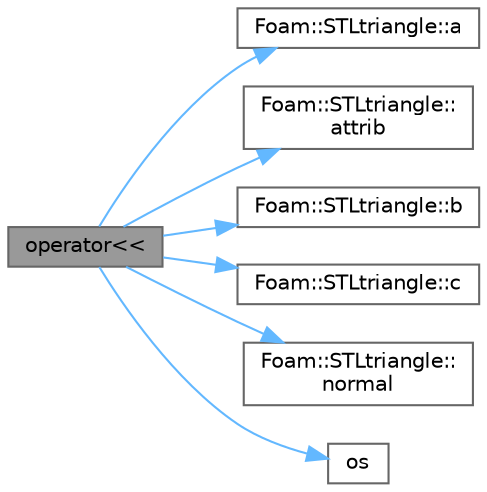 digraph "operator&lt;&lt;"
{
 // LATEX_PDF_SIZE
  bgcolor="transparent";
  edge [fontname=Helvetica,fontsize=10,labelfontname=Helvetica,labelfontsize=10];
  node [fontname=Helvetica,fontsize=10,shape=box,height=0.2,width=0.4];
  rankdir="LR";
  Node1 [id="Node000001",label="operator\<\<",height=0.2,width=0.4,color="gray40", fillcolor="grey60", style="filled", fontcolor="black",tooltip=" "];
  Node1 -> Node2 [id="edge1_Node000001_Node000002",color="steelblue1",style="solid",tooltip=" "];
  Node2 [id="Node000002",label="Foam::STLtriangle::a",height=0.2,width=0.4,color="grey40", fillcolor="white", style="filled",URL="$classFoam_1_1STLtriangle.html#a47390af442afc583804a6130c15b405e",tooltip=" "];
  Node1 -> Node3 [id="edge2_Node000001_Node000003",color="steelblue1",style="solid",tooltip=" "];
  Node3 [id="Node000003",label="Foam::STLtriangle::\lattrib",height=0.2,width=0.4,color="grey40", fillcolor="white", style="filled",URL="$classFoam_1_1STLtriangle.html#ada70fbb0a0aa8ceb35714a22c350ad6c",tooltip=" "];
  Node1 -> Node4 [id="edge3_Node000001_Node000004",color="steelblue1",style="solid",tooltip=" "];
  Node4 [id="Node000004",label="Foam::STLtriangle::b",height=0.2,width=0.4,color="grey40", fillcolor="white", style="filled",URL="$classFoam_1_1STLtriangle.html#a7c679a9dfe934bc42dccce9fdd2dfe66",tooltip=" "];
  Node1 -> Node5 [id="edge4_Node000001_Node000005",color="steelblue1",style="solid",tooltip=" "];
  Node5 [id="Node000005",label="Foam::STLtriangle::c",height=0.2,width=0.4,color="grey40", fillcolor="white", style="filled",URL="$classFoam_1_1STLtriangle.html#a80995b9a2702b71d3a7adb259768601f",tooltip=" "];
  Node1 -> Node6 [id="edge5_Node000001_Node000006",color="steelblue1",style="solid",tooltip=" "];
  Node6 [id="Node000006",label="Foam::STLtriangle::\lnormal",height=0.2,width=0.4,color="grey40", fillcolor="white", style="filled",URL="$classFoam_1_1STLtriangle.html#a4c95c5ea0070a725c7a09be797851546",tooltip=" "];
  Node1 -> Node7 [id="edge6_Node000001_Node000007",color="steelblue1",style="solid",tooltip=" "];
  Node7 [id="Node000007",label="os",height=0.2,width=0.4,color="grey40", fillcolor="white", style="filled",URL="$faMeshWriteEdgesOBJ_8H.html#abea05d50bd7259b44f2002c0382ba13e",tooltip=" "];
}
